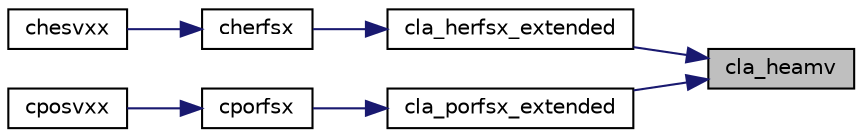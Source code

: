digraph "cla_heamv"
{
 // LATEX_PDF_SIZE
  edge [fontname="Helvetica",fontsize="10",labelfontname="Helvetica",labelfontsize="10"];
  node [fontname="Helvetica",fontsize="10",shape=record];
  rankdir="RL";
  Node1 [label="cla_heamv",height=0.2,width=0.4,color="black", fillcolor="grey75", style="filled", fontcolor="black",tooltip="CLA_HEAMV computes a matrix-vector product using a Hermitian indefinite matrix to calculate error bou..."];
  Node1 -> Node2 [dir="back",color="midnightblue",fontsize="10",style="solid",fontname="Helvetica"];
  Node2 [label="cla_herfsx_extended",height=0.2,width=0.4,color="black", fillcolor="white", style="filled",URL="$cla__herfsx__extended_8f.html#acd355008da68592db4c2743fcea983cf",tooltip="CLA_HERFSX_EXTENDED improves the computed solution to a system of linear equations for Hermitian inde..."];
  Node2 -> Node3 [dir="back",color="midnightblue",fontsize="10",style="solid",fontname="Helvetica"];
  Node3 [label="cherfsx",height=0.2,width=0.4,color="black", fillcolor="white", style="filled",URL="$cherfsx_8f.html#ad731b6b72cf0a8e741748dc4eace0831",tooltip="CHERFSX"];
  Node3 -> Node4 [dir="back",color="midnightblue",fontsize="10",style="solid",fontname="Helvetica"];
  Node4 [label="chesvxx",height=0.2,width=0.4,color="black", fillcolor="white", style="filled",URL="$chesvxx_8f.html#a362015bddbaafb0fe959ee14a9b9785b",tooltip="CHESVXX computes the solution to system of linear equations A * X = B for HE matrices"];
  Node1 -> Node5 [dir="back",color="midnightblue",fontsize="10",style="solid",fontname="Helvetica"];
  Node5 [label="cla_porfsx_extended",height=0.2,width=0.4,color="black", fillcolor="white", style="filled",URL="$cla__porfsx__extended_8f.html#ae3d6f3635d5674e86148d50639cf2675",tooltip="CLA_PORFSX_EXTENDED improves the computed solution to a system of linear equations for symmetric or H..."];
  Node5 -> Node6 [dir="back",color="midnightblue",fontsize="10",style="solid",fontname="Helvetica"];
  Node6 [label="cporfsx",height=0.2,width=0.4,color="black", fillcolor="white", style="filled",URL="$cporfsx_8f.html#ad3d34aea85ff135afe5692ec73649249",tooltip="CPORFSX"];
  Node6 -> Node7 [dir="back",color="midnightblue",fontsize="10",style="solid",fontname="Helvetica"];
  Node7 [label="cposvxx",height=0.2,width=0.4,color="black", fillcolor="white", style="filled",URL="$cposvxx_8f.html#a9d8d6eb1ee0b2e2769fa5995714f09b3",tooltip="CPOSVXX computes the solution to system of linear equations A * X = B for PO matrices"];
}
